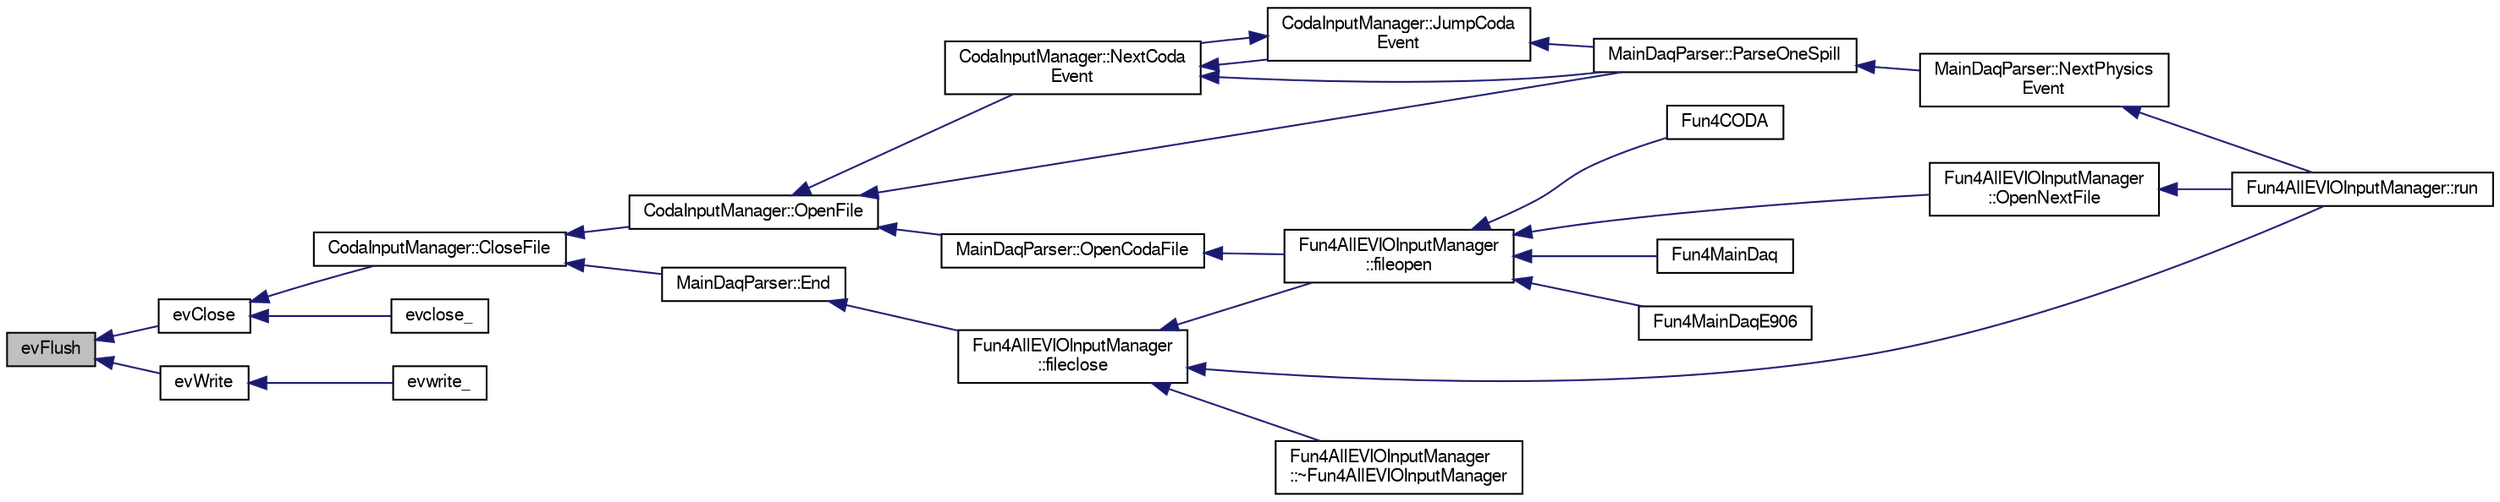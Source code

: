 digraph "evFlush"
{
  bgcolor="transparent";
  edge [fontname="FreeSans",fontsize="10",labelfontname="FreeSans",labelfontsize="10"];
  node [fontname="FreeSans",fontsize="10",shape=record];
  rankdir="LR";
  Node1 [label="evFlush",height=0.2,width=0.4,color="black", fillcolor="grey75", style="filled" fontcolor="black"];
  Node1 -> Node2 [dir="back",color="midnightblue",fontsize="10",style="solid",fontname="FreeSans"];
  Node2 [label="evClose",height=0.2,width=0.4,color="black",URL="$d9/df8/evio_8h.html#a2f48414e60ed98e36184c0d714927134"];
  Node2 -> Node3 [dir="back",color="midnightblue",fontsize="10",style="solid",fontname="FreeSans"];
  Node3 [label="CodaInputManager::CloseFile",height=0.2,width=0.4,color="black",URL="$d9/de8/classCodaInputManager.html#a683d92ec87ad857149fcabc1e7d8471a"];
  Node3 -> Node4 [dir="back",color="midnightblue",fontsize="10",style="solid",fontname="FreeSans"];
  Node4 [label="CodaInputManager::OpenFile",height=0.2,width=0.4,color="black",URL="$d9/de8/classCodaInputManager.html#a010f2f99cd72b21042c534a0236c3151"];
  Node4 -> Node5 [dir="back",color="midnightblue",fontsize="10",style="solid",fontname="FreeSans"];
  Node5 [label="CodaInputManager::NextCoda\lEvent",height=0.2,width=0.4,color="black",URL="$d9/de8/classCodaInputManager.html#aedda0f443ef8f023461c82dfc42c86c4"];
  Node5 -> Node6 [dir="back",color="midnightblue",fontsize="10",style="solid",fontname="FreeSans"];
  Node6 [label="CodaInputManager::JumpCoda\lEvent",height=0.2,width=0.4,color="black",URL="$d9/de8/classCodaInputManager.html#aaeb27a863ef1b2598575d927b447b00a"];
  Node6 -> Node5 [dir="back",color="midnightblue",fontsize="10",style="solid",fontname="FreeSans"];
  Node6 -> Node7 [dir="back",color="midnightblue",fontsize="10",style="solid",fontname="FreeSans"];
  Node7 [label="MainDaqParser::ParseOneSpill",height=0.2,width=0.4,color="black",URL="$df/dcd/classMainDaqParser.html#aec37294974c2bae1ec389cfc1b6ce2ae"];
  Node7 -> Node8 [dir="back",color="midnightblue",fontsize="10",style="solid",fontname="FreeSans"];
  Node8 [label="MainDaqParser::NextPhysics\lEvent",height=0.2,width=0.4,color="black",URL="$df/dcd/classMainDaqParser.html#a82fee38c4e8fa7912e47085f7e66f97d"];
  Node8 -> Node9 [dir="back",color="midnightblue",fontsize="10",style="solid",fontname="FreeSans"];
  Node9 [label="Fun4AllEVIOInputManager::run",height=0.2,width=0.4,color="black",URL="$d3/d97/classFun4AllEVIOInputManager.html#af61a28facba084aad29bf788ef2d28e7"];
  Node5 -> Node7 [dir="back",color="midnightblue",fontsize="10",style="solid",fontname="FreeSans"];
  Node4 -> Node10 [dir="back",color="midnightblue",fontsize="10",style="solid",fontname="FreeSans"];
  Node10 [label="MainDaqParser::OpenCodaFile",height=0.2,width=0.4,color="black",URL="$df/dcd/classMainDaqParser.html#afc604e499880357a56d30951e7a2124e"];
  Node10 -> Node11 [dir="back",color="midnightblue",fontsize="10",style="solid",fontname="FreeSans"];
  Node11 [label="Fun4AllEVIOInputManager\l::fileopen",height=0.2,width=0.4,color="black",URL="$d3/d97/classFun4AllEVIOInputManager.html#a7bb0e143543d8a1754c9b7d4451f9e3b"];
  Node11 -> Node12 [dir="back",color="midnightblue",fontsize="10",style="solid",fontname="FreeSans"];
  Node12 [label="Fun4CODA",height=0.2,width=0.4,color="black",URL="$db/dbe/Fun4CODA_8C.html#a1bbee777074605aa2a59ddf9b2b52742"];
  Node11 -> Node13 [dir="back",color="midnightblue",fontsize="10",style="solid",fontname="FreeSans"];
  Node13 [label="Fun4AllEVIOInputManager\l::OpenNextFile",height=0.2,width=0.4,color="black",URL="$d3/d97/classFun4AllEVIOInputManager.html#a1e94c890a89e8601f767c64cf26db5f9"];
  Node13 -> Node9 [dir="back",color="midnightblue",fontsize="10",style="solid",fontname="FreeSans"];
  Node11 -> Node14 [dir="back",color="midnightblue",fontsize="10",style="solid",fontname="FreeSans"];
  Node14 [label="Fun4MainDaq",height=0.2,width=0.4,color="black",URL="$df/d6a/e1039-core_2online_2macros_2Fun4MainDaq_8C.html#ab9151bcfc5d35e7a25c9cf86fddd2bd2",tooltip="Fun4MainDaq.C: Fun4all macro to decode the MainDAQ data. "];
  Node11 -> Node15 [dir="back",color="midnightblue",fontsize="10",style="solid",fontname="FreeSans"];
  Node15 [label="Fun4MainDaqE906",height=0.2,width=0.4,color="black",URL="$d1/d6b/Fun4MainDaqE906_8C.html#a3617355b5c033a5635408b1cd8c29c35",tooltip="Fun4MainDaq.C: Fun4all macro to decode the MainDAQ data. "];
  Node4 -> Node7 [dir="back",color="midnightblue",fontsize="10",style="solid",fontname="FreeSans"];
  Node3 -> Node16 [dir="back",color="midnightblue",fontsize="10",style="solid",fontname="FreeSans"];
  Node16 [label="MainDaqParser::End",height=0.2,width=0.4,color="black",URL="$df/dcd/classMainDaqParser.html#ade90d9a3b3b05b89cc47a4bc4f1b194c"];
  Node16 -> Node17 [dir="back",color="midnightblue",fontsize="10",style="solid",fontname="FreeSans"];
  Node17 [label="Fun4AllEVIOInputManager\l::fileclose",height=0.2,width=0.4,color="black",URL="$d3/d97/classFun4AllEVIOInputManager.html#aca6fa35ad65d77d32c361bdf4f2b6759"];
  Node17 -> Node18 [dir="back",color="midnightblue",fontsize="10",style="solid",fontname="FreeSans"];
  Node18 [label="Fun4AllEVIOInputManager\l::~Fun4AllEVIOInputManager",height=0.2,width=0.4,color="black",URL="$d3/d97/classFun4AllEVIOInputManager.html#adac2a6fecb501e8c61286a45dfced15c"];
  Node17 -> Node11 [dir="back",color="midnightblue",fontsize="10",style="solid",fontname="FreeSans"];
  Node17 -> Node9 [dir="back",color="midnightblue",fontsize="10",style="solid",fontname="FreeSans"];
  Node2 -> Node19 [dir="back",color="midnightblue",fontsize="10",style="solid",fontname="FreeSans"];
  Node19 [label="evclose_",height=0.2,width=0.4,color="black",URL="$d9/dca/evio_8c.html#ad63ee18fc0d14a4e0022f212a8c72f65"];
  Node1 -> Node20 [dir="back",color="midnightblue",fontsize="10",style="solid",fontname="FreeSans"];
  Node20 [label="evWrite",height=0.2,width=0.4,color="black",URL="$d9/dca/evio_8c.html#a93874f4f343b26125e3bb8482a9885f6"];
  Node20 -> Node21 [dir="back",color="midnightblue",fontsize="10",style="solid",fontname="FreeSans"];
  Node21 [label="evwrite_",height=0.2,width=0.4,color="black",URL="$d9/dca/evio_8c.html#a096f67bf913abdf0e100ae7cefd3cd4b"];
}
